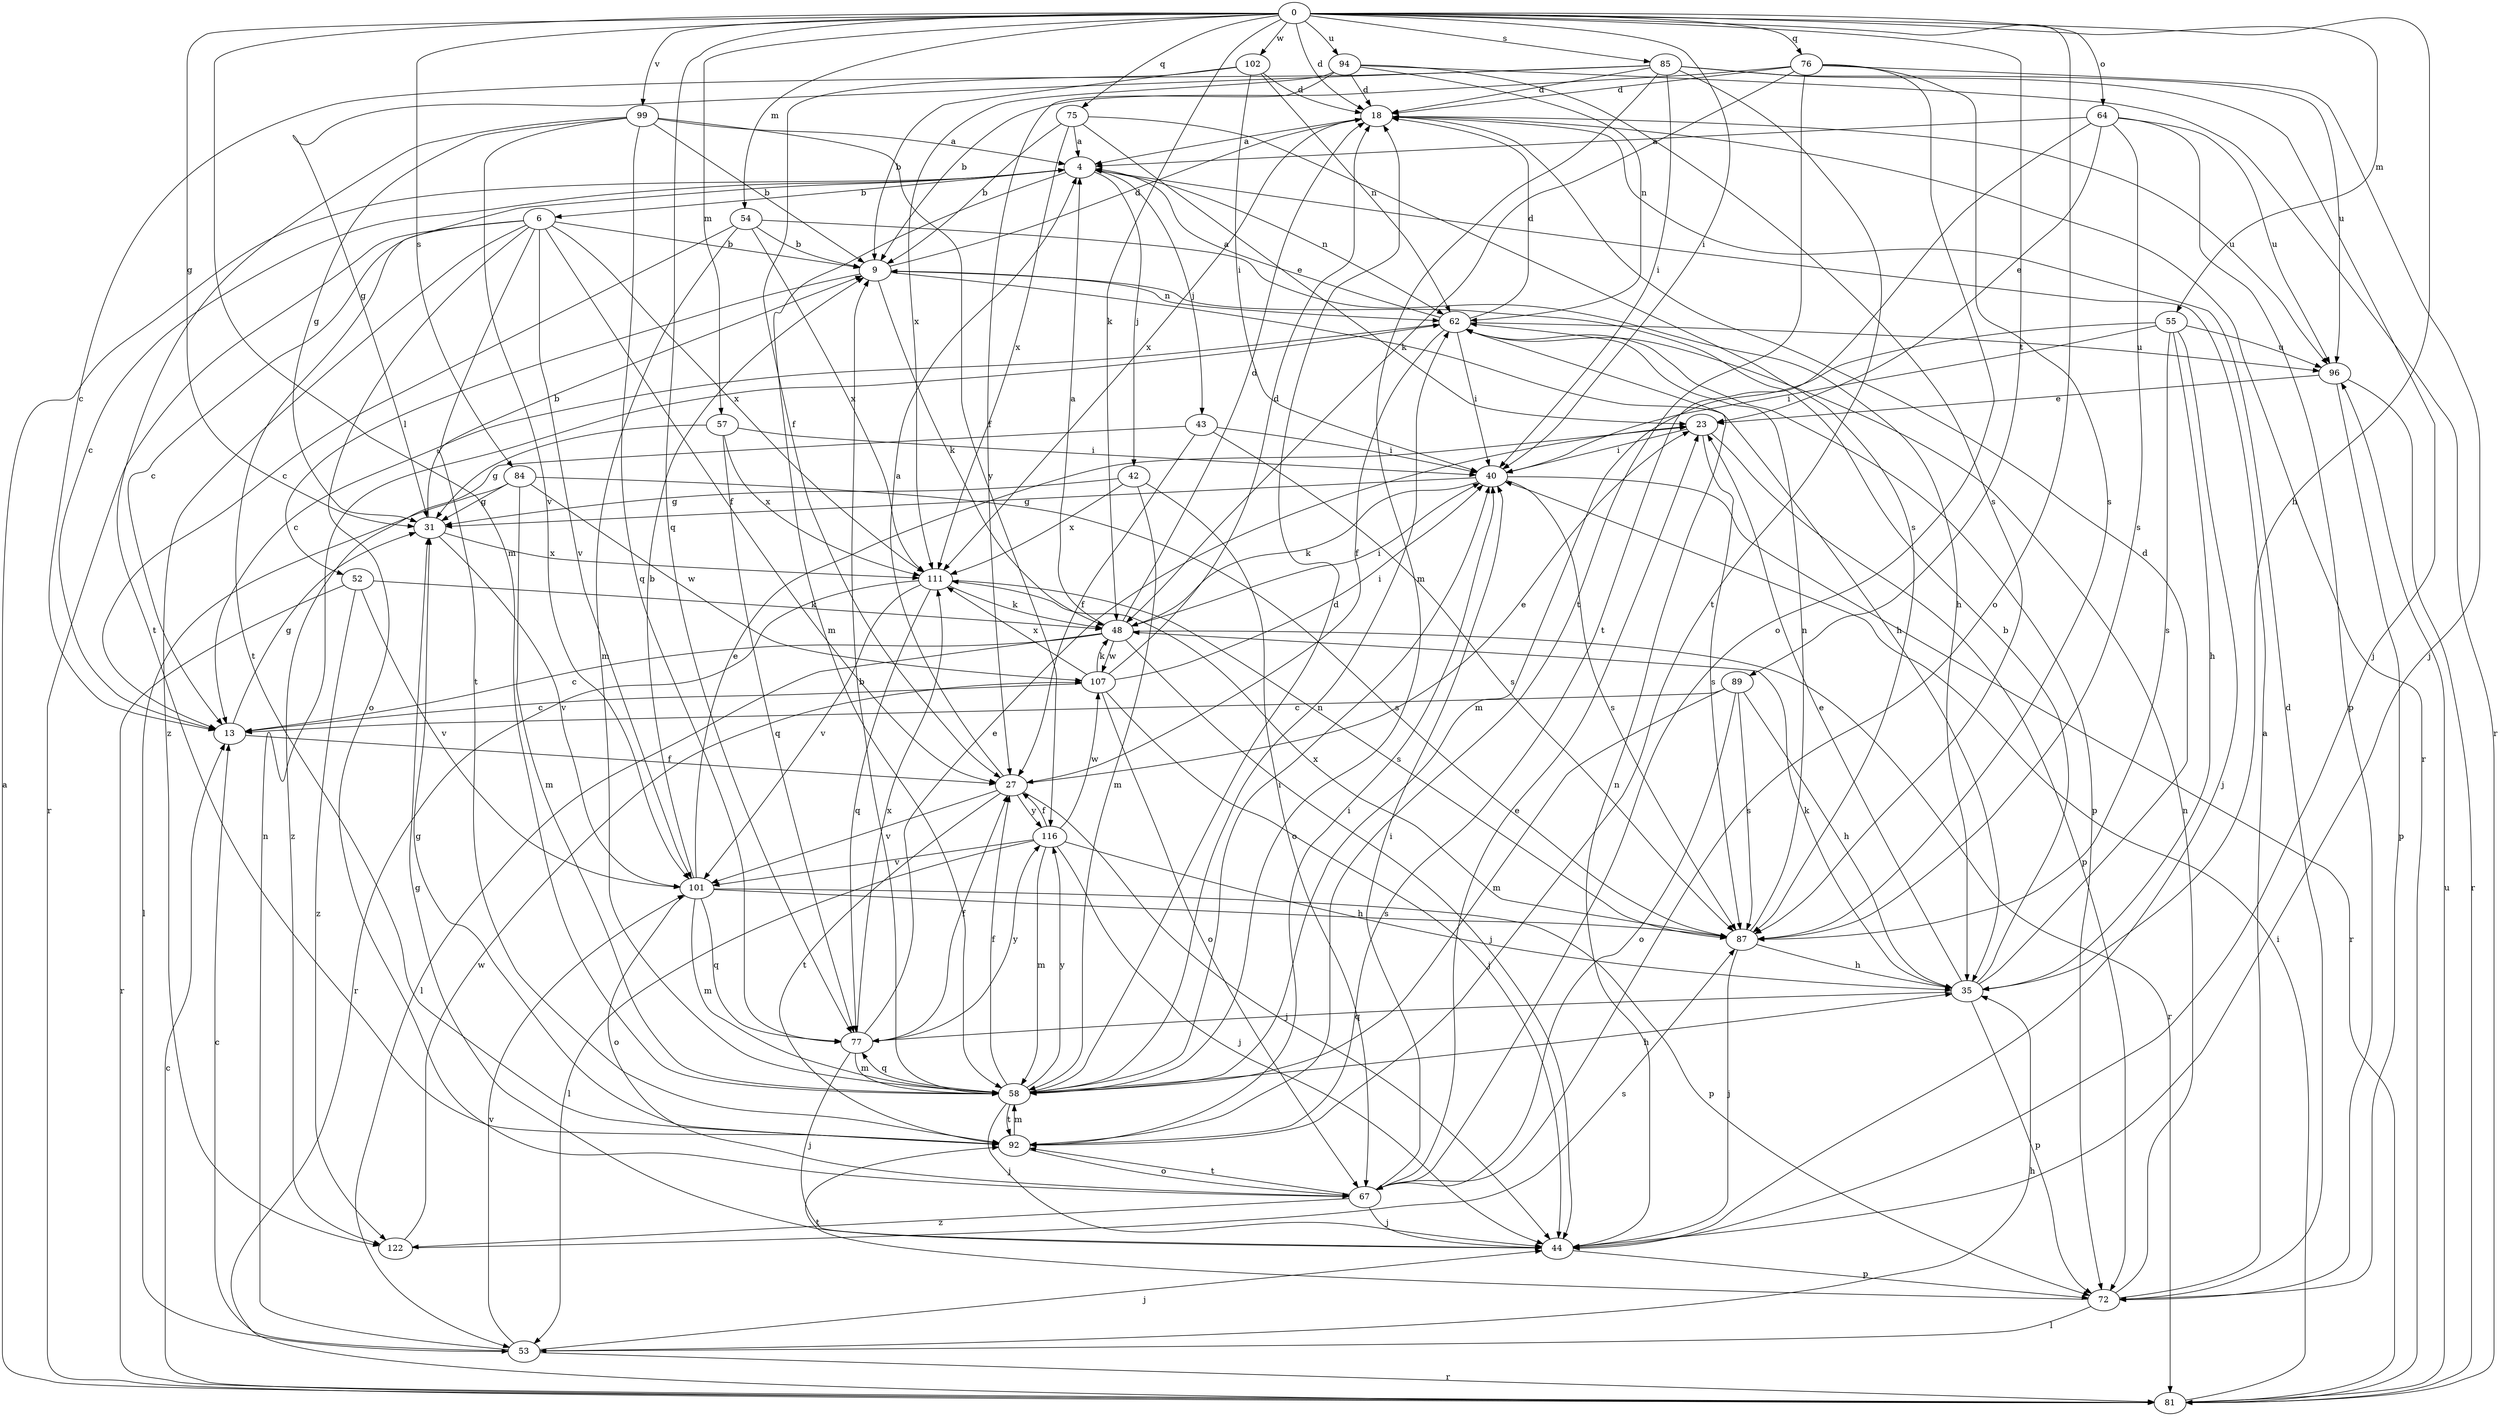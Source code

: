 strict digraph  {
0;
4;
6;
9;
13;
18;
23;
27;
31;
35;
40;
42;
43;
44;
48;
52;
53;
54;
55;
57;
58;
62;
64;
67;
72;
75;
76;
77;
81;
84;
85;
87;
89;
92;
94;
96;
99;
101;
102;
107;
111;
116;
122;
0 -> 18  [label=d];
0 -> 31  [label=g];
0 -> 35  [label=h];
0 -> 40  [label=i];
0 -> 48  [label=k];
0 -> 54  [label=m];
0 -> 55  [label=m];
0 -> 57  [label=m];
0 -> 58  [label=m];
0 -> 64  [label=o];
0 -> 67  [label=o];
0 -> 75  [label=q];
0 -> 76  [label=q];
0 -> 77  [label=q];
0 -> 84  [label=s];
0 -> 85  [label=s];
0 -> 89  [label=t];
0 -> 94  [label=u];
0 -> 99  [label=v];
0 -> 102  [label=w];
4 -> 6  [label=b];
4 -> 13  [label=c];
4 -> 42  [label=j];
4 -> 43  [label=j];
4 -> 58  [label=m];
4 -> 62  [label=n];
4 -> 92  [label=t];
6 -> 9  [label=b];
6 -> 13  [label=c];
6 -> 27  [label=f];
6 -> 67  [label=o];
6 -> 81  [label=r];
6 -> 92  [label=t];
6 -> 101  [label=v];
6 -> 111  [label=x];
6 -> 122  [label=z];
9 -> 18  [label=d];
9 -> 35  [label=h];
9 -> 48  [label=k];
9 -> 52  [label=l];
9 -> 62  [label=n];
13 -> 27  [label=f];
13 -> 31  [label=g];
18 -> 4  [label=a];
18 -> 81  [label=r];
18 -> 96  [label=u];
18 -> 111  [label=x];
23 -> 40  [label=i];
23 -> 72  [label=p];
23 -> 87  [label=s];
27 -> 4  [label=a];
27 -> 23  [label=e];
27 -> 44  [label=j];
27 -> 92  [label=t];
27 -> 101  [label=v];
27 -> 116  [label=y];
31 -> 9  [label=b];
31 -> 101  [label=v];
31 -> 111  [label=x];
35 -> 9  [label=b];
35 -> 18  [label=d];
35 -> 23  [label=e];
35 -> 48  [label=k];
35 -> 72  [label=p];
35 -> 77  [label=q];
40 -> 31  [label=g];
40 -> 48  [label=k];
40 -> 81  [label=r];
40 -> 87  [label=s];
42 -> 31  [label=g];
42 -> 58  [label=m];
42 -> 67  [label=o];
42 -> 111  [label=x];
43 -> 27  [label=f];
43 -> 40  [label=i];
43 -> 87  [label=s];
43 -> 122  [label=z];
44 -> 31  [label=g];
44 -> 62  [label=n];
44 -> 72  [label=p];
48 -> 4  [label=a];
48 -> 13  [label=c];
48 -> 18  [label=d];
48 -> 40  [label=i];
48 -> 44  [label=j];
48 -> 53  [label=l];
48 -> 81  [label=r];
48 -> 107  [label=w];
52 -> 48  [label=k];
52 -> 81  [label=r];
52 -> 101  [label=v];
52 -> 122  [label=z];
53 -> 13  [label=c];
53 -> 35  [label=h];
53 -> 44  [label=j];
53 -> 62  [label=n];
53 -> 81  [label=r];
53 -> 101  [label=v];
54 -> 9  [label=b];
54 -> 13  [label=c];
54 -> 35  [label=h];
54 -> 58  [label=m];
54 -> 111  [label=x];
55 -> 35  [label=h];
55 -> 40  [label=i];
55 -> 44  [label=j];
55 -> 58  [label=m];
55 -> 87  [label=s];
55 -> 96  [label=u];
57 -> 31  [label=g];
57 -> 40  [label=i];
57 -> 77  [label=q];
57 -> 111  [label=x];
58 -> 9  [label=b];
58 -> 18  [label=d];
58 -> 27  [label=f];
58 -> 35  [label=h];
58 -> 40  [label=i];
58 -> 44  [label=j];
58 -> 62  [label=n];
58 -> 77  [label=q];
58 -> 92  [label=t];
58 -> 116  [label=y];
62 -> 4  [label=a];
62 -> 13  [label=c];
62 -> 18  [label=d];
62 -> 27  [label=f];
62 -> 40  [label=i];
62 -> 72  [label=p];
62 -> 96  [label=u];
64 -> 4  [label=a];
64 -> 23  [label=e];
64 -> 72  [label=p];
64 -> 87  [label=s];
64 -> 92  [label=t];
64 -> 96  [label=u];
67 -> 23  [label=e];
67 -> 40  [label=i];
67 -> 44  [label=j];
67 -> 92  [label=t];
67 -> 122  [label=z];
72 -> 4  [label=a];
72 -> 18  [label=d];
72 -> 53  [label=l];
72 -> 62  [label=n];
72 -> 92  [label=t];
75 -> 4  [label=a];
75 -> 9  [label=b];
75 -> 23  [label=e];
75 -> 87  [label=s];
75 -> 111  [label=x];
76 -> 9  [label=b];
76 -> 18  [label=d];
76 -> 44  [label=j];
76 -> 48  [label=k];
76 -> 67  [label=o];
76 -> 87  [label=s];
76 -> 92  [label=t];
77 -> 23  [label=e];
77 -> 27  [label=f];
77 -> 44  [label=j];
77 -> 58  [label=m];
77 -> 111  [label=x];
77 -> 116  [label=y];
81 -> 4  [label=a];
81 -> 13  [label=c];
81 -> 40  [label=i];
81 -> 96  [label=u];
84 -> 31  [label=g];
84 -> 53  [label=l];
84 -> 58  [label=m];
84 -> 87  [label=s];
84 -> 107  [label=w];
85 -> 13  [label=c];
85 -> 18  [label=d];
85 -> 31  [label=g];
85 -> 40  [label=i];
85 -> 44  [label=j];
85 -> 58  [label=m];
85 -> 92  [label=t];
85 -> 96  [label=u];
87 -> 35  [label=h];
87 -> 44  [label=j];
87 -> 62  [label=n];
87 -> 111  [label=x];
89 -> 13  [label=c];
89 -> 35  [label=h];
89 -> 58  [label=m];
89 -> 67  [label=o];
89 -> 87  [label=s];
92 -> 31  [label=g];
92 -> 40  [label=i];
92 -> 58  [label=m];
92 -> 67  [label=o];
94 -> 18  [label=d];
94 -> 27  [label=f];
94 -> 62  [label=n];
94 -> 81  [label=r];
94 -> 87  [label=s];
94 -> 111  [label=x];
96 -> 23  [label=e];
96 -> 72  [label=p];
96 -> 81  [label=r];
99 -> 4  [label=a];
99 -> 9  [label=b];
99 -> 31  [label=g];
99 -> 77  [label=q];
99 -> 92  [label=t];
99 -> 101  [label=v];
99 -> 116  [label=y];
101 -> 9  [label=b];
101 -> 23  [label=e];
101 -> 58  [label=m];
101 -> 67  [label=o];
101 -> 72  [label=p];
101 -> 77  [label=q];
101 -> 87  [label=s];
102 -> 9  [label=b];
102 -> 18  [label=d];
102 -> 27  [label=f];
102 -> 40  [label=i];
102 -> 62  [label=n];
107 -> 13  [label=c];
107 -> 18  [label=d];
107 -> 40  [label=i];
107 -> 44  [label=j];
107 -> 48  [label=k];
107 -> 67  [label=o];
107 -> 111  [label=x];
111 -> 48  [label=k];
111 -> 77  [label=q];
111 -> 81  [label=r];
111 -> 87  [label=s];
111 -> 101  [label=v];
116 -> 27  [label=f];
116 -> 35  [label=h];
116 -> 44  [label=j];
116 -> 53  [label=l];
116 -> 58  [label=m];
116 -> 101  [label=v];
116 -> 107  [label=w];
122 -> 87  [label=s];
122 -> 107  [label=w];
}
